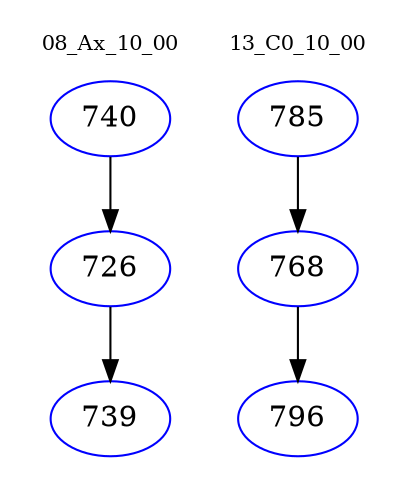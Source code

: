 digraph{
subgraph cluster_0 {
color = white
label = "08_Ax_10_00";
fontsize=10;
T0_740 [label="740", color="blue"]
T0_740 -> T0_726 [color="black"]
T0_726 [label="726", color="blue"]
T0_726 -> T0_739 [color="black"]
T0_739 [label="739", color="blue"]
}
subgraph cluster_1 {
color = white
label = "13_C0_10_00";
fontsize=10;
T1_785 [label="785", color="blue"]
T1_785 -> T1_768 [color="black"]
T1_768 [label="768", color="blue"]
T1_768 -> T1_796 [color="black"]
T1_796 [label="796", color="blue"]
}
}
